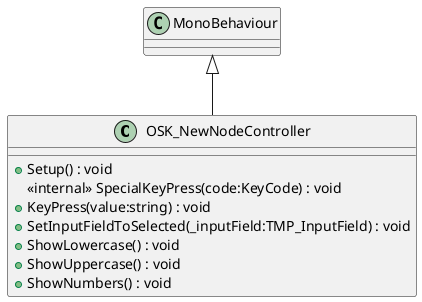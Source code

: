 @startuml
class OSK_NewNodeController {
    + Setup() : void
    <<internal>> SpecialKeyPress(code:KeyCode) : void
    + KeyPress(value:string) : void
    + SetInputFieldToSelected(_inputField:TMP_InputField) : void
    + ShowLowercase() : void
    + ShowUppercase() : void
    + ShowNumbers() : void
}
MonoBehaviour <|-- OSK_NewNodeController
@enduml
